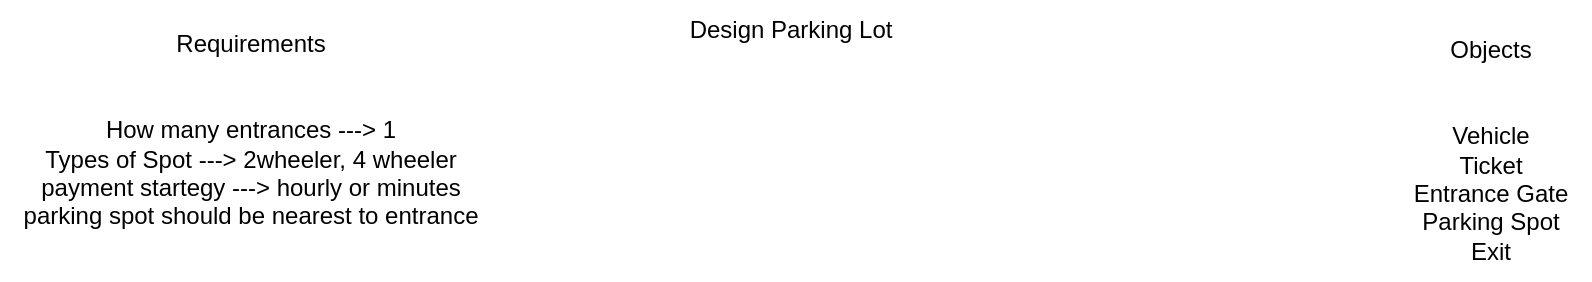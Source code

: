 <mxfile version="28.2.5">
  <diagram name="Page-1" id="q5K1IlS7KdEW3zBfl9Yf">
    <mxGraphModel dx="1796" dy="644" grid="1" gridSize="10" guides="1" tooltips="1" connect="1" arrows="1" fold="1" page="1" pageScale="1" pageWidth="850" pageHeight="1100" math="0" shadow="0">
      <root>
        <mxCell id="0" />
        <mxCell id="1" parent="0" />
        <mxCell id="liD4oB8t-5-h_7dVWqSg-1" value="Design Parking Lot" style="text;html=1;align=center;verticalAlign=middle;resizable=0;points=[];autosize=1;strokeColor=none;fillColor=none;" vertex="1" parent="1">
          <mxGeometry x="280" y="18" width="120" height="30" as="geometry" />
        </mxCell>
        <mxCell id="liD4oB8t-5-h_7dVWqSg-2" value="Requirements&lt;div&gt;&lt;br&gt;&lt;/div&gt;&lt;div&gt;&lt;br&gt;&lt;/div&gt;&lt;div&gt;How many entrances ---&amp;gt; 1&lt;/div&gt;&lt;div&gt;Types of Spot ---&amp;gt; 2wheeler, 4 wheeler&lt;/div&gt;&lt;div&gt;payment startegy ---&amp;gt; hourly or minutes&lt;/div&gt;&lt;div&gt;parking spot should be nearest to entrance&lt;/div&gt;" style="text;html=1;align=center;verticalAlign=middle;resizable=0;points=[];autosize=1;strokeColor=none;fillColor=none;" vertex="1" parent="1">
          <mxGeometry x="-55" y="28" width="250" height="110" as="geometry" />
        </mxCell>
        <mxCell id="liD4oB8t-5-h_7dVWqSg-3" value="Objects&lt;div&gt;&lt;br&gt;&lt;/div&gt;&lt;div&gt;&lt;br&gt;&lt;/div&gt;&lt;div&gt;Vehicle&lt;/div&gt;&lt;div&gt;Ticket&lt;/div&gt;&lt;div&gt;Entrance Gate&lt;/div&gt;&lt;div&gt;Parking Spot&lt;/div&gt;&lt;div&gt;Exit&lt;/div&gt;" style="text;html=1;align=center;verticalAlign=middle;resizable=0;points=[];autosize=1;strokeColor=none;fillColor=none;" vertex="1" parent="1">
          <mxGeometry x="640" y="28" width="100" height="130" as="geometry" />
        </mxCell>
      </root>
    </mxGraphModel>
  </diagram>
</mxfile>
